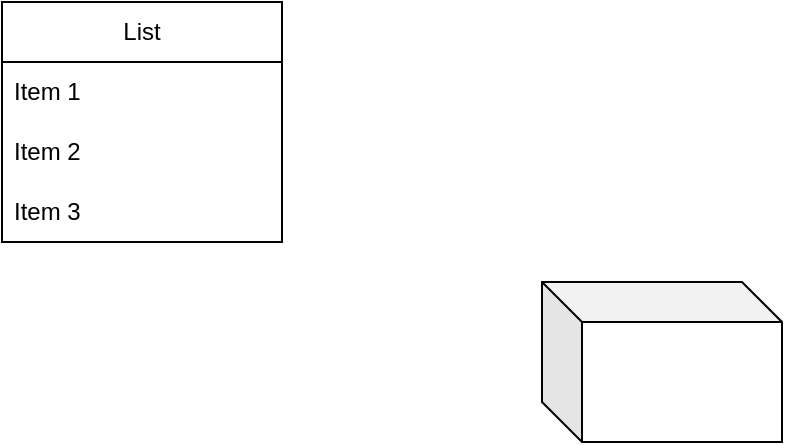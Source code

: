 <mxfile version="20.7.4" type="github">
  <diagram id="7WOIRzIzQiS2IFxwVy_c" name="第 1 页">
    <mxGraphModel dx="1240" dy="1064" grid="1" gridSize="10" guides="1" tooltips="1" connect="1" arrows="1" fold="1" page="1" pageScale="1" pageWidth="827" pageHeight="1169" math="0" shadow="0">
      <root>
        <mxCell id="0" />
        <mxCell id="1" parent="0" />
        <mxCell id="jvXcTIoQC_Ht_bFWyVb3-1" value="List" style="swimlane;fontStyle=0;childLayout=stackLayout;horizontal=1;startSize=30;horizontalStack=0;resizeParent=1;resizeParentMax=0;resizeLast=0;collapsible=1;marginBottom=0;whiteSpace=wrap;html=1;" vertex="1" parent="1">
          <mxGeometry x="100" y="180" width="140" height="120" as="geometry" />
        </mxCell>
        <mxCell id="jvXcTIoQC_Ht_bFWyVb3-2" value="Item 1" style="text;strokeColor=none;fillColor=none;align=left;verticalAlign=middle;spacingLeft=4;spacingRight=4;overflow=hidden;points=[[0,0.5],[1,0.5]];portConstraint=eastwest;rotatable=0;whiteSpace=wrap;html=1;" vertex="1" parent="jvXcTIoQC_Ht_bFWyVb3-1">
          <mxGeometry y="30" width="140" height="30" as="geometry" />
        </mxCell>
        <mxCell id="jvXcTIoQC_Ht_bFWyVb3-3" value="Item 2" style="text;strokeColor=none;fillColor=none;align=left;verticalAlign=middle;spacingLeft=4;spacingRight=4;overflow=hidden;points=[[0,0.5],[1,0.5]];portConstraint=eastwest;rotatable=0;whiteSpace=wrap;html=1;" vertex="1" parent="jvXcTIoQC_Ht_bFWyVb3-1">
          <mxGeometry y="60" width="140" height="30" as="geometry" />
        </mxCell>
        <mxCell id="jvXcTIoQC_Ht_bFWyVb3-4" value="Item 3" style="text;strokeColor=none;fillColor=none;align=left;verticalAlign=middle;spacingLeft=4;spacingRight=4;overflow=hidden;points=[[0,0.5],[1,0.5]];portConstraint=eastwest;rotatable=0;whiteSpace=wrap;html=1;" vertex="1" parent="jvXcTIoQC_Ht_bFWyVb3-1">
          <mxGeometry y="90" width="140" height="30" as="geometry" />
        </mxCell>
        <mxCell id="jvXcTIoQC_Ht_bFWyVb3-5" value="" style="shape=cube;whiteSpace=wrap;html=1;boundedLbl=1;backgroundOutline=1;darkOpacity=0.05;darkOpacity2=0.1;" vertex="1" parent="1">
          <mxGeometry x="370" y="320" width="120" height="80" as="geometry" />
        </mxCell>
      </root>
    </mxGraphModel>
  </diagram>
</mxfile>
